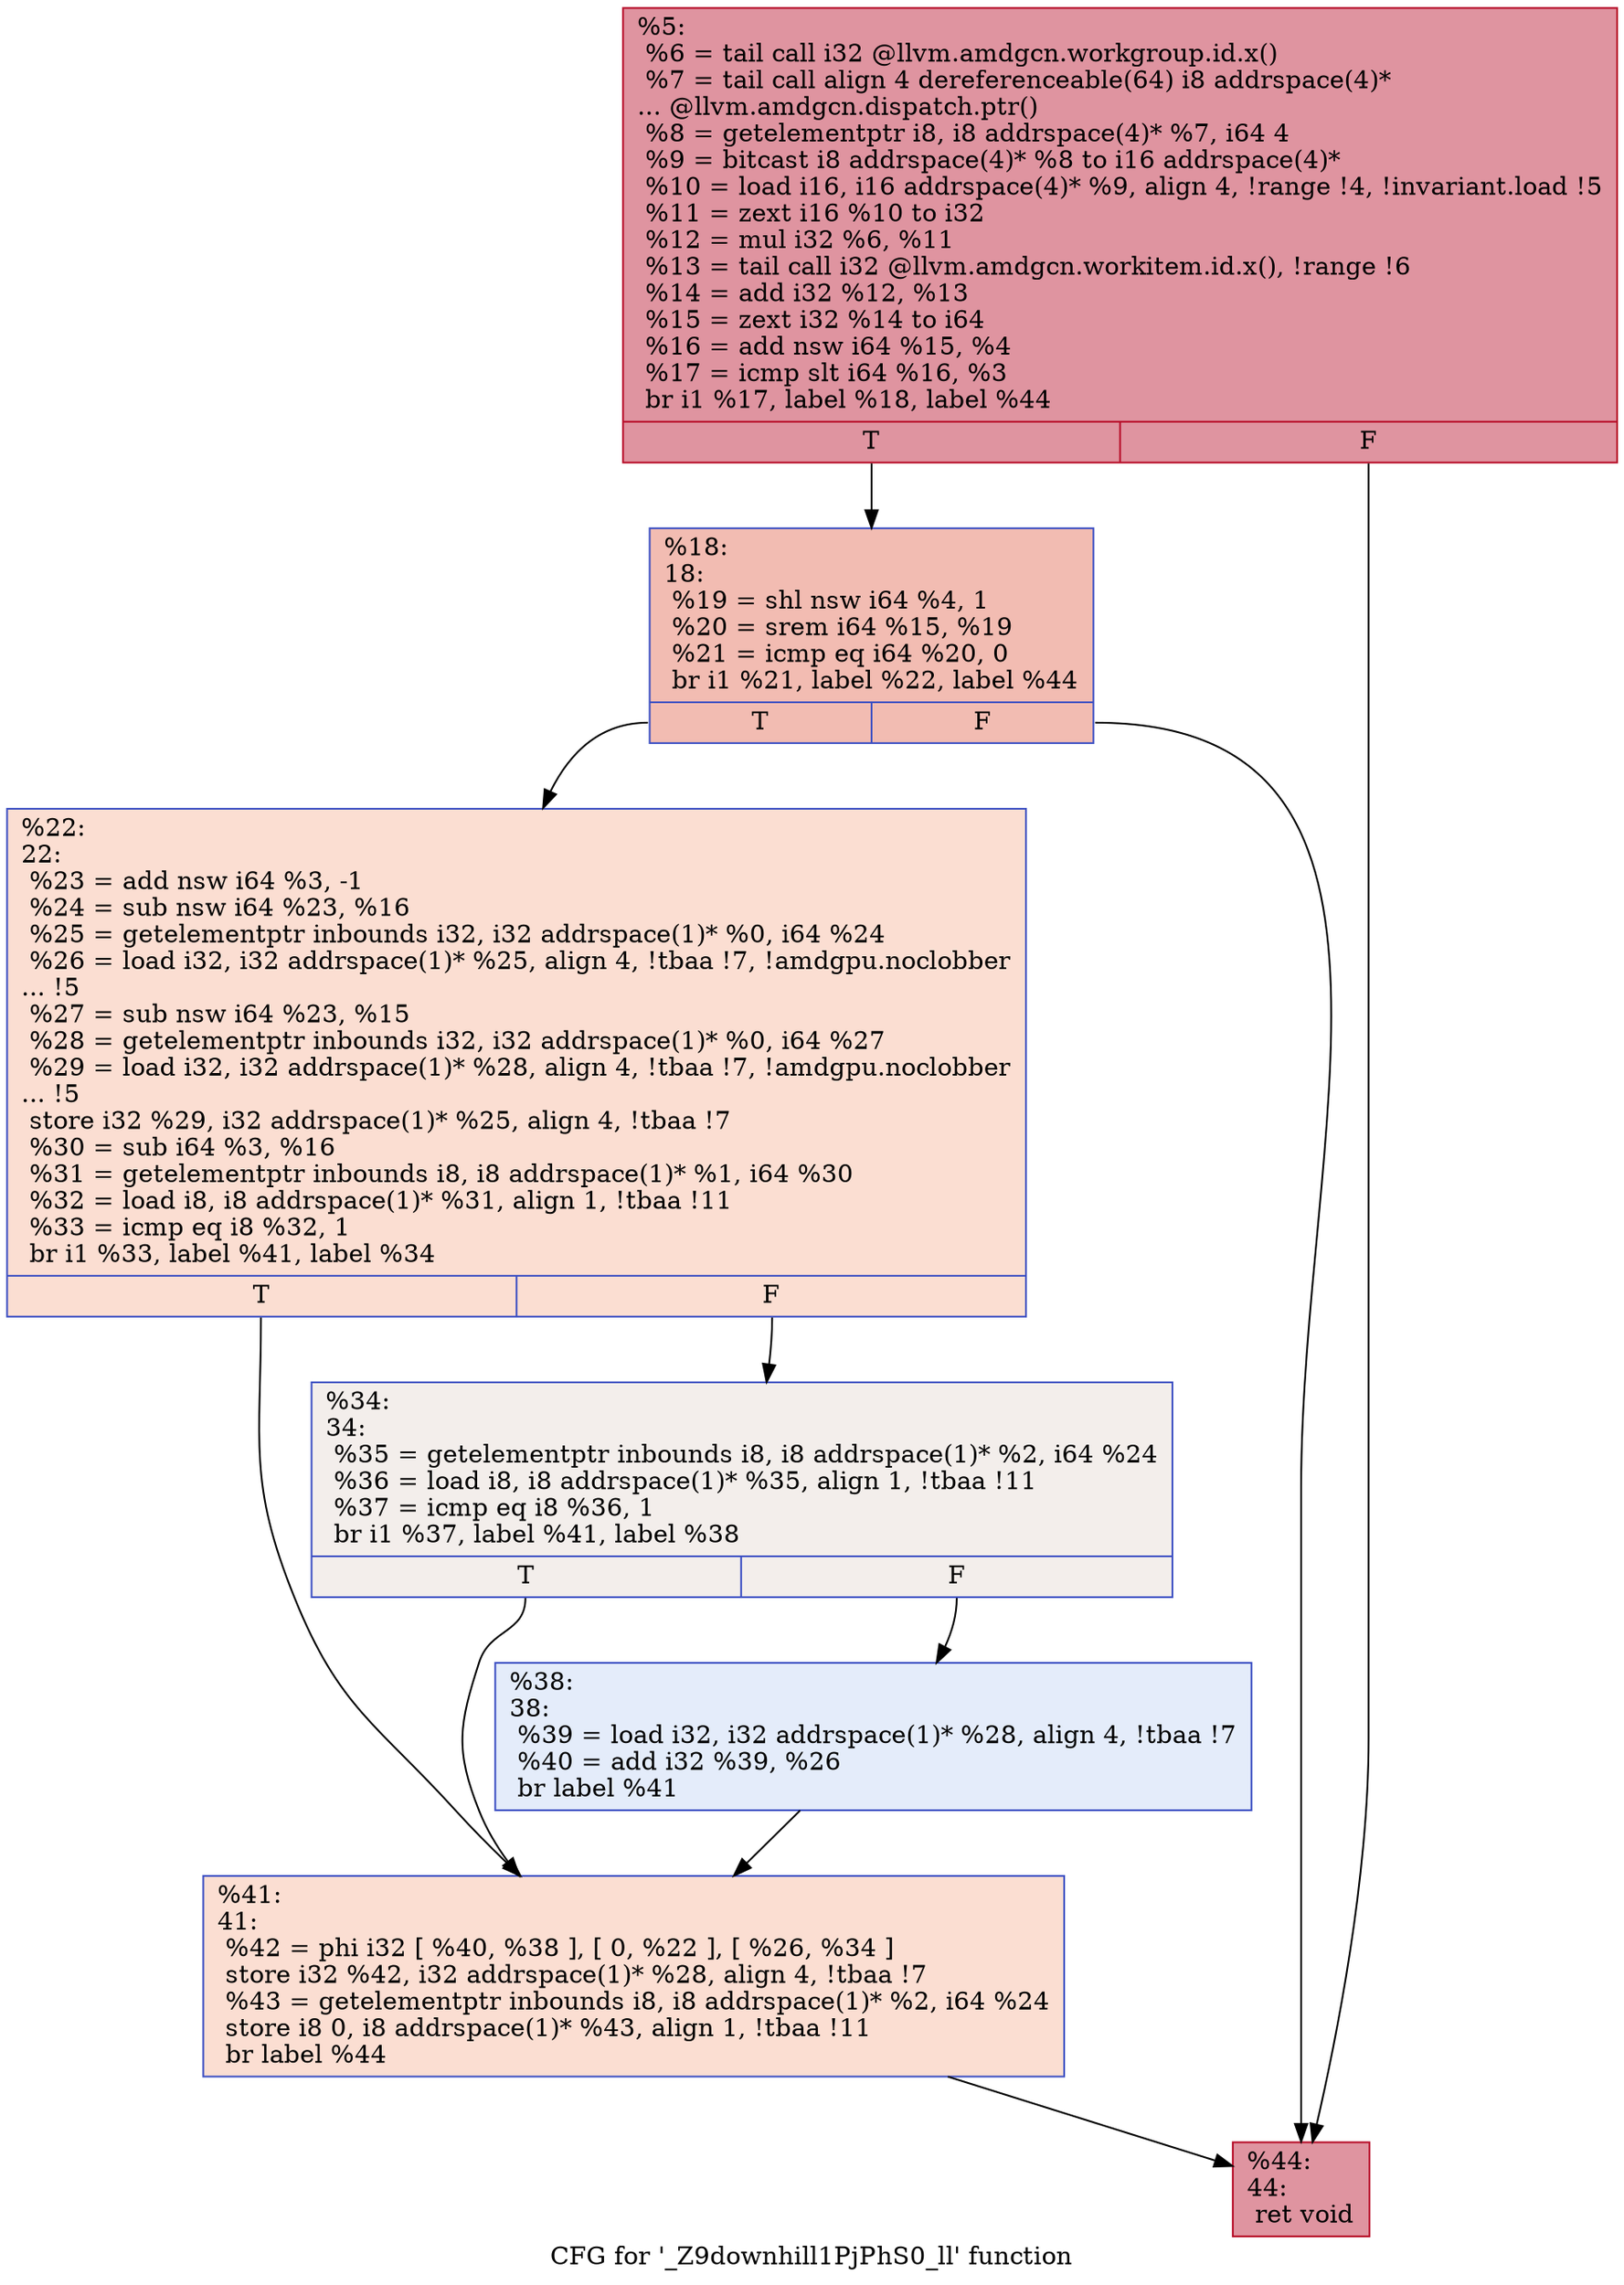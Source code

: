 digraph "CFG for '_Z9downhill1PjPhS0_ll' function" {
	label="CFG for '_Z9downhill1PjPhS0_ll' function";

	Node0x5bd65b0 [shape=record,color="#b70d28ff", style=filled, fillcolor="#b70d2870",label="{%5:\l  %6 = tail call i32 @llvm.amdgcn.workgroup.id.x()\l  %7 = tail call align 4 dereferenceable(64) i8 addrspace(4)*\l... @llvm.amdgcn.dispatch.ptr()\l  %8 = getelementptr i8, i8 addrspace(4)* %7, i64 4\l  %9 = bitcast i8 addrspace(4)* %8 to i16 addrspace(4)*\l  %10 = load i16, i16 addrspace(4)* %9, align 4, !range !4, !invariant.load !5\l  %11 = zext i16 %10 to i32\l  %12 = mul i32 %6, %11\l  %13 = tail call i32 @llvm.amdgcn.workitem.id.x(), !range !6\l  %14 = add i32 %12, %13\l  %15 = zext i32 %14 to i64\l  %16 = add nsw i64 %15, %4\l  %17 = icmp slt i64 %16, %3\l  br i1 %17, label %18, label %44\l|{<s0>T|<s1>F}}"];
	Node0x5bd65b0:s0 -> Node0x5bd85f0;
	Node0x5bd65b0:s1 -> Node0x5bd8680;
	Node0x5bd85f0 [shape=record,color="#3d50c3ff", style=filled, fillcolor="#e1675170",label="{%18:\l18:                                               \l  %19 = shl nsw i64 %4, 1\l  %20 = srem i64 %15, %19\l  %21 = icmp eq i64 %20, 0\l  br i1 %21, label %22, label %44\l|{<s0>T|<s1>F}}"];
	Node0x5bd85f0:s0 -> Node0x5bd89a0;
	Node0x5bd85f0:s1 -> Node0x5bd8680;
	Node0x5bd89a0 [shape=record,color="#3d50c3ff", style=filled, fillcolor="#f7b59970",label="{%22:\l22:                                               \l  %23 = add nsw i64 %3, -1\l  %24 = sub nsw i64 %23, %16\l  %25 = getelementptr inbounds i32, i32 addrspace(1)* %0, i64 %24\l  %26 = load i32, i32 addrspace(1)* %25, align 4, !tbaa !7, !amdgpu.noclobber\l... !5\l  %27 = sub nsw i64 %23, %15\l  %28 = getelementptr inbounds i32, i32 addrspace(1)* %0, i64 %27\l  %29 = load i32, i32 addrspace(1)* %28, align 4, !tbaa !7, !amdgpu.noclobber\l... !5\l  store i32 %29, i32 addrspace(1)* %25, align 4, !tbaa !7\l  %30 = sub i64 %3, %16\l  %31 = getelementptr inbounds i8, i8 addrspace(1)* %1, i64 %30\l  %32 = load i8, i8 addrspace(1)* %31, align 1, !tbaa !11\l  %33 = icmp eq i8 %32, 1\l  br i1 %33, label %41, label %34\l|{<s0>T|<s1>F}}"];
	Node0x5bd89a0:s0 -> Node0x5bd8570;
	Node0x5bd89a0:s1 -> Node0x5bda270;
	Node0x5bda270 [shape=record,color="#3d50c3ff", style=filled, fillcolor="#e5d8d170",label="{%34:\l34:                                               \l  %35 = getelementptr inbounds i8, i8 addrspace(1)* %2, i64 %24\l  %36 = load i8, i8 addrspace(1)* %35, align 1, !tbaa !11\l  %37 = icmp eq i8 %36, 1\l  br i1 %37, label %41, label %38\l|{<s0>T|<s1>F}}"];
	Node0x5bda270:s0 -> Node0x5bd8570;
	Node0x5bda270:s1 -> Node0x5bdab60;
	Node0x5bdab60 [shape=record,color="#3d50c3ff", style=filled, fillcolor="#c1d4f470",label="{%38:\l38:                                               \l  %39 = load i32, i32 addrspace(1)* %28, align 4, !tbaa !7\l  %40 = add i32 %39, %26\l  br label %41\l}"];
	Node0x5bdab60 -> Node0x5bd8570;
	Node0x5bd8570 [shape=record,color="#3d50c3ff", style=filled, fillcolor="#f7b59970",label="{%41:\l41:                                               \l  %42 = phi i32 [ %40, %38 ], [ 0, %22 ], [ %26, %34 ]\l  store i32 %42, i32 addrspace(1)* %28, align 4, !tbaa !7\l  %43 = getelementptr inbounds i8, i8 addrspace(1)* %2, i64 %24\l  store i8 0, i8 addrspace(1)* %43, align 1, !tbaa !11\l  br label %44\l}"];
	Node0x5bd8570 -> Node0x5bd8680;
	Node0x5bd8680 [shape=record,color="#b70d28ff", style=filled, fillcolor="#b70d2870",label="{%44:\l44:                                               \l  ret void\l}"];
}
